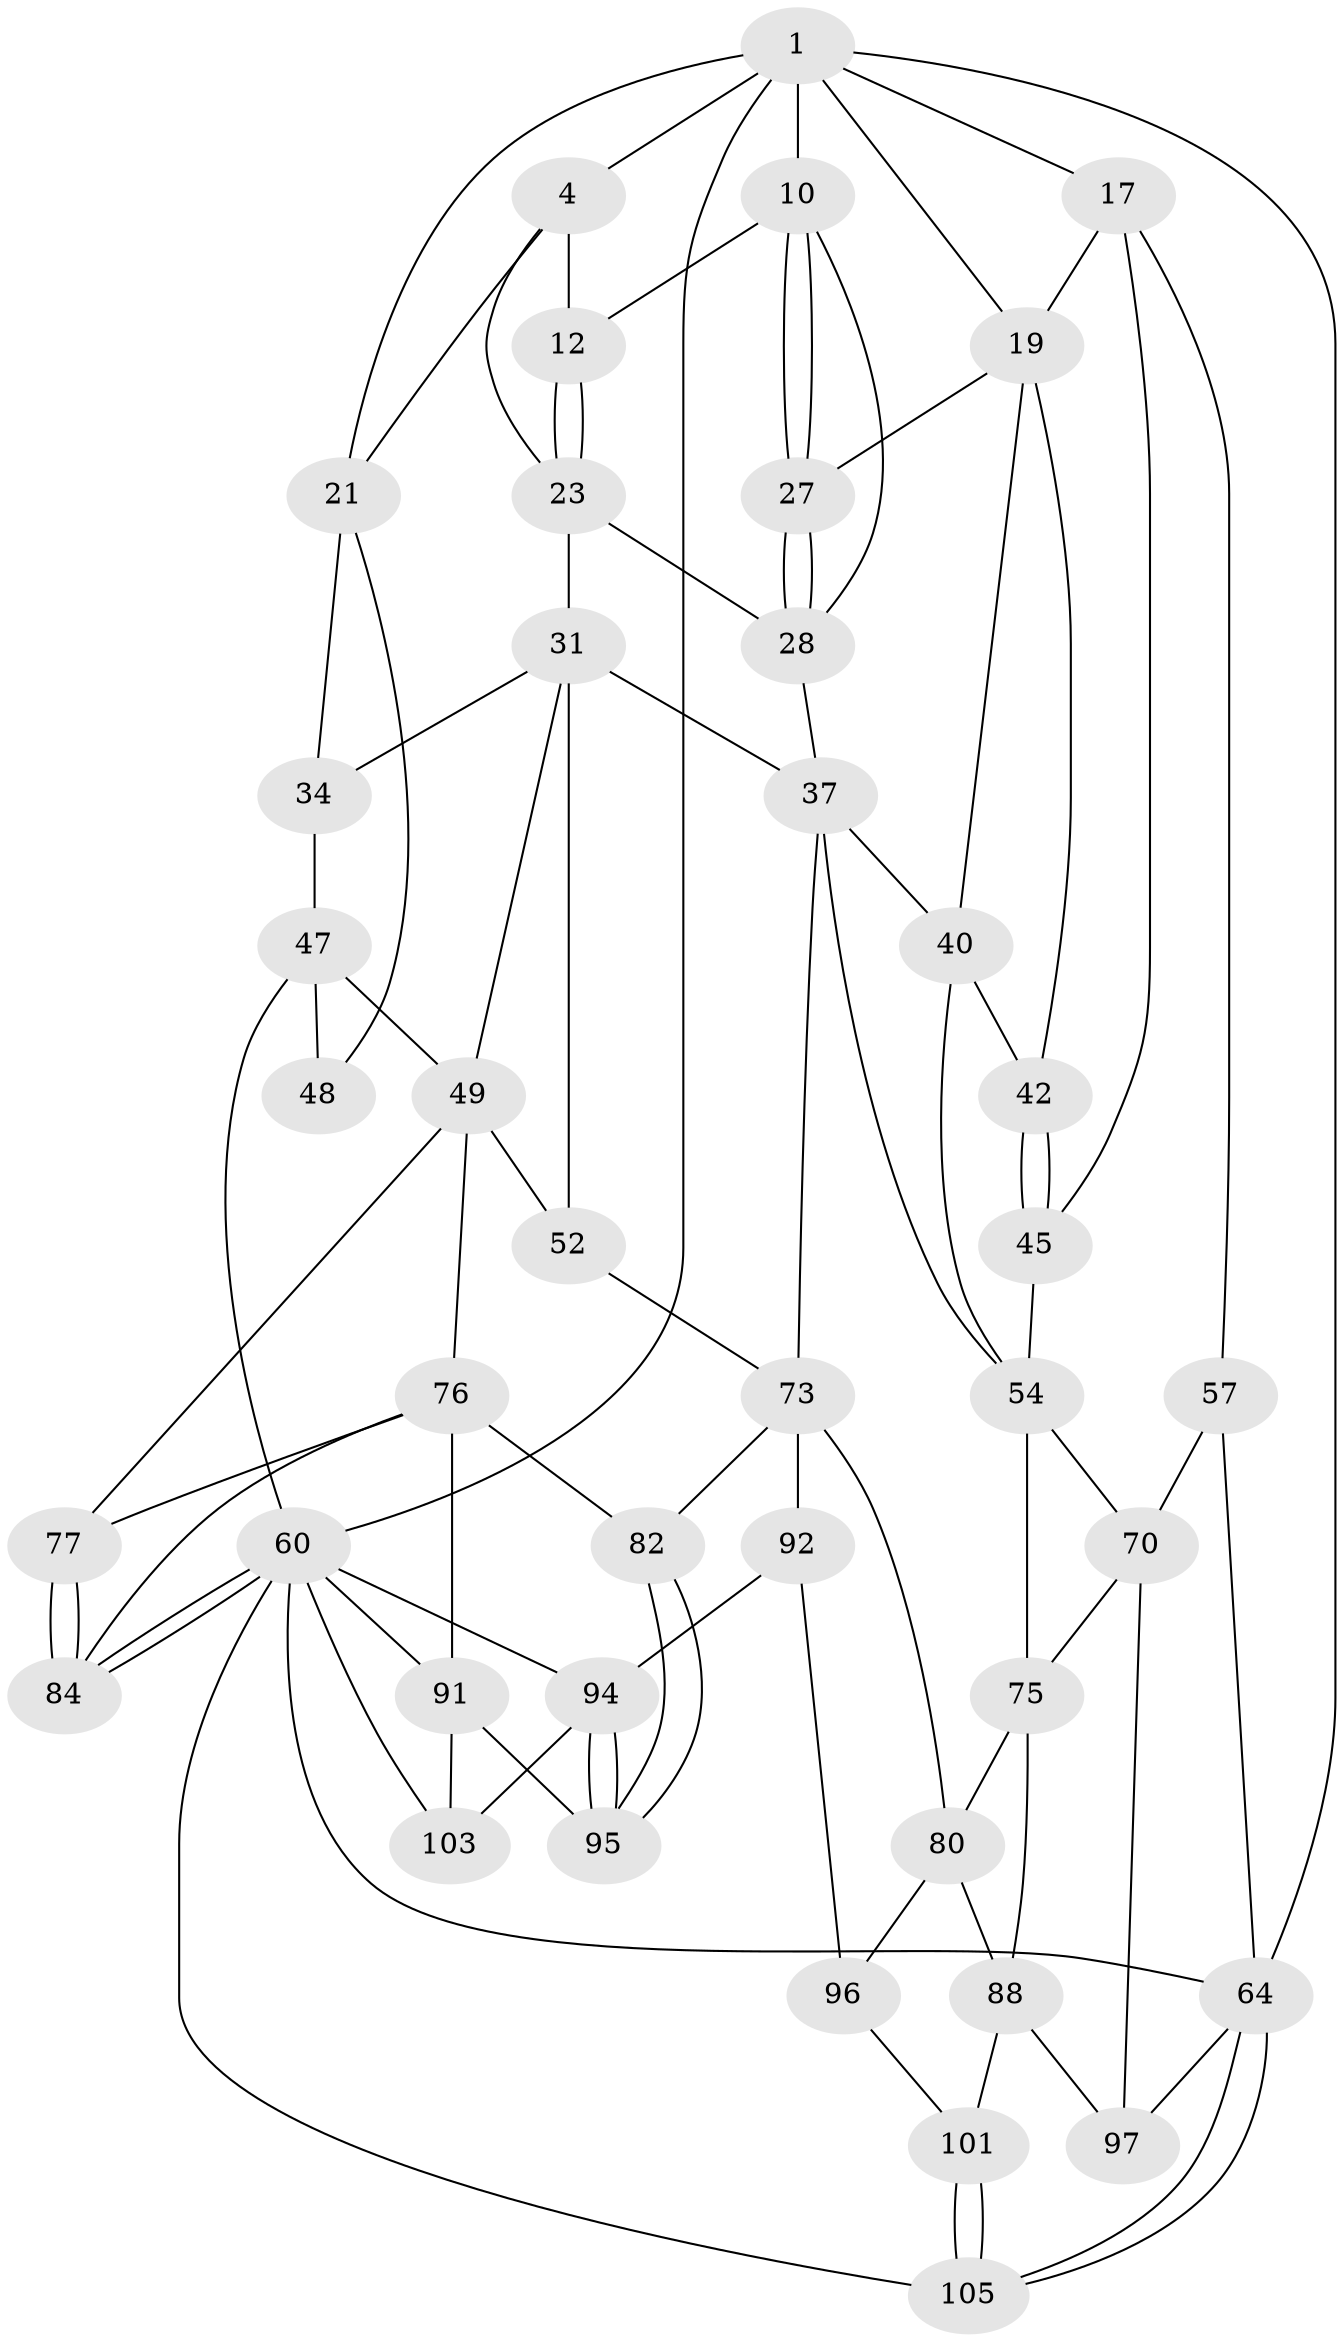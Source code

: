 // original degree distribution, {3: 0.018867924528301886, 6: 0.2358490566037736, 5: 0.49056603773584906, 4: 0.25471698113207547}
// Generated by graph-tools (version 1.1) at 2025/21/03/04/25 18:21:24]
// undirected, 42 vertices, 92 edges
graph export_dot {
graph [start="1"]
  node [color=gray90,style=filled];
  1 [pos="+0.7558103224225743+0",super="+2+7"];
  4 [pos="+0+0",super="+16+5"];
  10 [pos="+0.48480517924684335+0.14045629371966947",super="+11"];
  12 [pos="+0.3619378945391295+0.17816702254446548",super="+13"];
  17 [pos="+0.8557043908596521+0.2935775600613693",super="+18+46"];
  19 [pos="+0.7528294557839788+0.29927647799795165",super="+25"];
  21 [pos="+0.07377522166270259+0.2770788665653328",super="+22"];
  23 [pos="+0.3000009058334141+0.2688247657106805",super="+24+30"];
  27 [pos="+0.6151064902796515+0.2901227848930719"];
  28 [pos="+0.43502979919100293+0.37405706402642125",super="+29"];
  31 [pos="+0.20692124794108396+0.30314734816975264",super="+32"];
  34 [pos="+0.09096719837504867+0.3709436409586491"];
  37 [pos="+0.40568620764689556+0.42653097204245366",super="+41+38"];
  40 [pos="+0.5548430930117211+0.406903448156894",super="+43"];
  42 [pos="+0.6266078902603969+0.39682756249924744"];
  45 [pos="+0.7058826989230276+0.4951852136552459"];
  47 [pos="+0.08268301939476845+0.3796346580012967",super="+51"];
  48 [pos="+0+0.35775044388984995"];
  49 [pos="+0.17596892435269343+0.4414939817899087",super="+50+53"];
  52 [pos="+0.3231762846273104+0.5310173043193968"];
  54 [pos="+0.6441015470975604+0.5236539207994746",super="+55+56"];
  57 [pos="+1+0.506138509050222",super="+58+66"];
  60 [pos="+0+0.602484547679335",super="+61"];
  64 [pos="+1+1",super="+65"];
  70 [pos="+0.880366659232254+0.6019365772994082",super="+86+71"];
  73 [pos="+0.48611512906803067+0.6742412196765468",super="+74+81"];
  75 [pos="+0.6921697781184845+0.610067773075004",super="+78"];
  76 [pos="+0.20866767971293373+0.5803214055356974",super="+83"];
  77 [pos="+0.1480067506620936+0.5957664512535255"];
  80 [pos="+0.6085015499849965+0.6832359784062427",super="+89"];
  82 [pos="+0.3215429932683253+0.7705246169807815"];
  84 [pos="+0.13075259260695954+0.6904712395615338"];
  88 [pos="+0.6257063415132182+0.8137525390260072",super="+100"];
  91 [pos="+0.08926441672467504+0.8007603042634894",super="+98"];
  92 [pos="+0.5483509581088801+0.8246614317263039",super="+93"];
  94 [pos="+0.32300201272753293+0.8476752656422243",super="+104"];
  95 [pos="+0.32089546932177876+0.840666801900365"];
  96 [pos="+0.5520042972117652+0.8262391206685166",super="+102"];
  97 [pos="+0.8365208866618076+0.7842541928852933",super="+99"];
  101 [pos="+0.6438974335738735+1"];
  103 [pos="+0.09353814448010225+0.9011800945386015"];
  105 [pos="+0.6452187510584183+1"];
  1 -- 64;
  1 -- 4 [weight=2];
  1 -- 21;
  1 -- 17 [weight=2];
  1 -- 19;
  1 -- 10;
  1 -- 60;
  4 -- 21;
  4 -- 23;
  4 -- 12 [weight=2];
  10 -- 27;
  10 -- 27;
  10 -- 12;
  10 -- 28;
  12 -- 23;
  12 -- 23;
  17 -- 19;
  17 -- 45;
  17 -- 57 [weight=2];
  19 -- 40;
  19 -- 27;
  19 -- 42;
  21 -- 34;
  21 -- 48;
  23 -- 31 [weight=3];
  23 -- 28;
  27 -- 28;
  27 -- 28;
  28 -- 37;
  31 -- 49;
  31 -- 34;
  31 -- 52;
  31 -- 37;
  34 -- 47;
  37 -- 40;
  37 -- 73;
  37 -- 54 [weight=2];
  40 -- 42;
  40 -- 54;
  42 -- 45;
  42 -- 45;
  45 -- 54;
  47 -- 48 [weight=2];
  47 -- 49;
  47 -- 60;
  49 -- 77;
  49 -- 52;
  49 -- 76;
  52 -- 73;
  54 -- 75 [weight=2];
  54 -- 70;
  57 -- 70 [weight=2];
  57 -- 64;
  60 -- 84;
  60 -- 84;
  60 -- 64;
  60 -- 103;
  60 -- 105;
  60 -- 91;
  60 -- 94;
  64 -- 105;
  64 -- 105;
  64 -- 97;
  70 -- 97 [weight=2];
  70 -- 75 [weight=2];
  73 -- 82;
  73 -- 80;
  73 -- 92;
  75 -- 80;
  75 -- 88;
  76 -- 77;
  76 -- 82;
  76 -- 91;
  76 -- 84;
  77 -- 84;
  77 -- 84;
  80 -- 88;
  80 -- 96;
  82 -- 95;
  82 -- 95;
  88 -- 101;
  88 -- 97;
  91 -- 103;
  91 -- 95;
  92 -- 96 [weight=2];
  92 -- 94;
  94 -- 95;
  94 -- 95;
  94 -- 103;
  96 -- 101;
  101 -- 105;
  101 -- 105;
}
